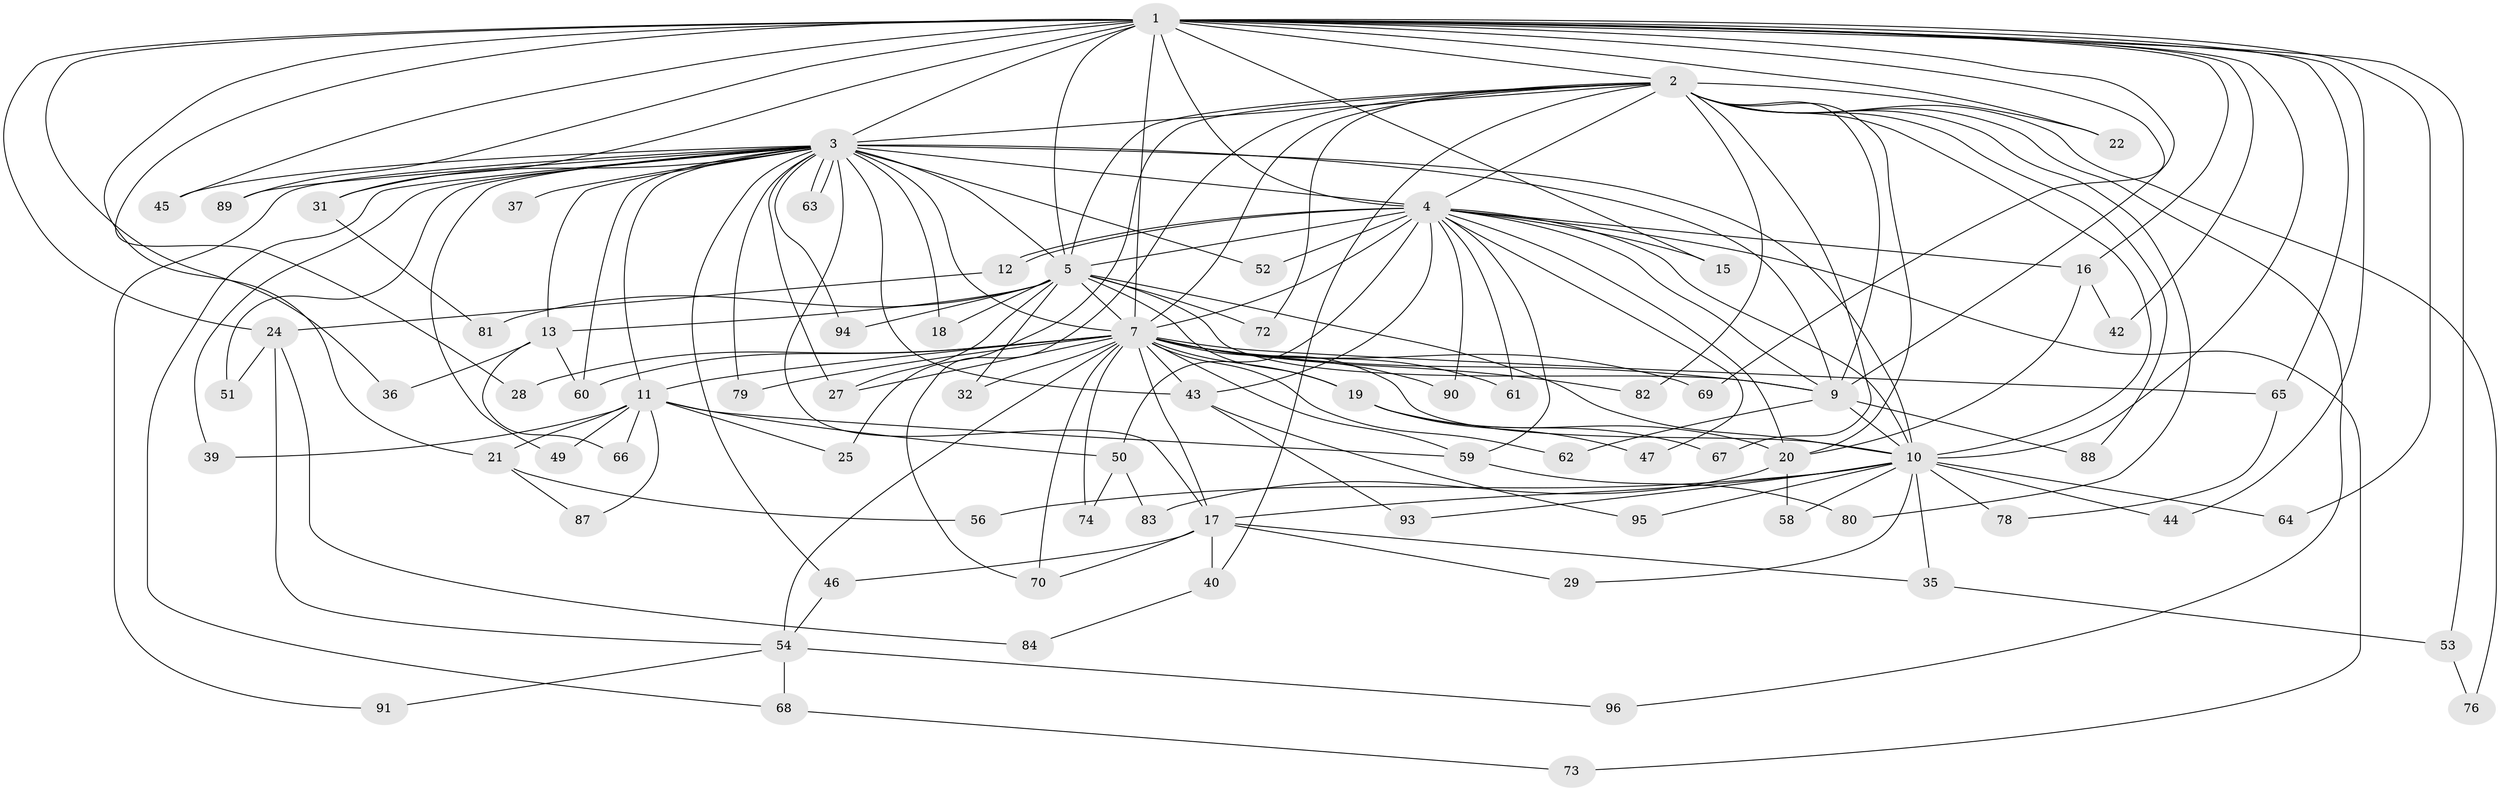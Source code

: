 // Generated by graph-tools (version 1.1) at 2025/51/02/27/25 19:51:44]
// undirected, 77 vertices, 174 edges
graph export_dot {
graph [start="1"]
  node [color=gray90,style=filled];
  1 [super="+86"];
  2 [super="+33"];
  3 [super="+6"];
  4 [super="+14"];
  5 [super="+38"];
  7 [super="+8"];
  9;
  10 [super="+48"];
  11 [super="+23"];
  12 [super="+57"];
  13 [super="+75"];
  15;
  16 [super="+41"];
  17 [super="+26"];
  18;
  19 [super="+30"];
  20 [super="+34"];
  21;
  22;
  24;
  25;
  27;
  28;
  29;
  31;
  32;
  35;
  36;
  37;
  39;
  40;
  42;
  43 [super="+71"];
  44;
  45;
  46;
  47;
  49;
  50;
  51;
  52;
  53;
  54 [super="+55"];
  56;
  58;
  59 [super="+77"];
  60 [super="+85"];
  61;
  62;
  63;
  64;
  65;
  66;
  67;
  68;
  69;
  70 [super="+92"];
  72;
  73;
  74;
  76;
  78;
  79;
  80;
  81;
  82;
  83;
  84;
  87;
  88;
  89;
  90;
  91;
  93;
  94;
  95;
  96;
  1 -- 2;
  1 -- 3 [weight=2];
  1 -- 4;
  1 -- 5;
  1 -- 7 [weight=3];
  1 -- 9;
  1 -- 10;
  1 -- 15;
  1 -- 16;
  1 -- 21;
  1 -- 22;
  1 -- 24;
  1 -- 28;
  1 -- 31;
  1 -- 36;
  1 -- 42;
  1 -- 44;
  1 -- 45;
  1 -- 53;
  1 -- 64;
  1 -- 65;
  1 -- 69;
  1 -- 89;
  2 -- 3 [weight=2];
  2 -- 4;
  2 -- 5;
  2 -- 7 [weight=2];
  2 -- 9;
  2 -- 10 [weight=2];
  2 -- 22;
  2 -- 25;
  2 -- 67;
  2 -- 72;
  2 -- 76;
  2 -- 80;
  2 -- 82;
  2 -- 88;
  2 -- 96;
  2 -- 40;
  2 -- 20;
  2 -- 70;
  3 -- 4 [weight=2];
  3 -- 5 [weight=2];
  3 -- 7 [weight=4];
  3 -- 9 [weight=2];
  3 -- 10 [weight=2];
  3 -- 17;
  3 -- 18;
  3 -- 27;
  3 -- 37 [weight=2];
  3 -- 43;
  3 -- 46;
  3 -- 49;
  3 -- 51;
  3 -- 52;
  3 -- 60 [weight=2];
  3 -- 63;
  3 -- 63;
  3 -- 68;
  3 -- 79;
  3 -- 89;
  3 -- 91;
  3 -- 94;
  3 -- 39;
  3 -- 11;
  3 -- 13;
  3 -- 45;
  3 -- 31;
  4 -- 5 [weight=2];
  4 -- 7 [weight=2];
  4 -- 9;
  4 -- 10;
  4 -- 12 [weight=2];
  4 -- 12;
  4 -- 15;
  4 -- 16;
  4 -- 20;
  4 -- 43;
  4 -- 50;
  4 -- 52;
  4 -- 59;
  4 -- 61;
  4 -- 73;
  4 -- 90;
  4 -- 47;
  5 -- 7 [weight=2];
  5 -- 9;
  5 -- 10;
  5 -- 13;
  5 -- 18;
  5 -- 19;
  5 -- 32;
  5 -- 72;
  5 -- 81;
  5 -- 94;
  5 -- 27;
  7 -- 9 [weight=2];
  7 -- 10 [weight=2];
  7 -- 11 [weight=2];
  7 -- 17;
  7 -- 19 [weight=2];
  7 -- 61;
  7 -- 70;
  7 -- 74;
  7 -- 79;
  7 -- 82;
  7 -- 90;
  7 -- 65;
  7 -- 69;
  7 -- 27;
  7 -- 28;
  7 -- 32;
  7 -- 62;
  7 -- 59;
  7 -- 54;
  7 -- 43;
  7 -- 60;
  9 -- 10;
  9 -- 62;
  9 -- 88;
  10 -- 29;
  10 -- 35;
  10 -- 44;
  10 -- 56;
  10 -- 58;
  10 -- 64;
  10 -- 78;
  10 -- 93;
  10 -- 95;
  10 -- 17;
  11 -- 21;
  11 -- 25;
  11 -- 50;
  11 -- 59;
  11 -- 66;
  11 -- 49;
  11 -- 39;
  11 -- 87;
  12 -- 24;
  13 -- 36;
  13 -- 66;
  13 -- 60;
  16 -- 42;
  16 -- 20;
  17 -- 35;
  17 -- 40;
  17 -- 46;
  17 -- 70;
  17 -- 29;
  19 -- 20;
  19 -- 47;
  19 -- 67;
  20 -- 58;
  20 -- 83;
  21 -- 56;
  21 -- 87;
  24 -- 51;
  24 -- 54;
  24 -- 84;
  31 -- 81;
  35 -- 53;
  40 -- 84;
  43 -- 95;
  43 -- 93;
  46 -- 54;
  50 -- 74;
  50 -- 83;
  53 -- 76;
  54 -- 68;
  54 -- 91;
  54 -- 96;
  59 -- 80;
  65 -- 78;
  68 -- 73;
}

